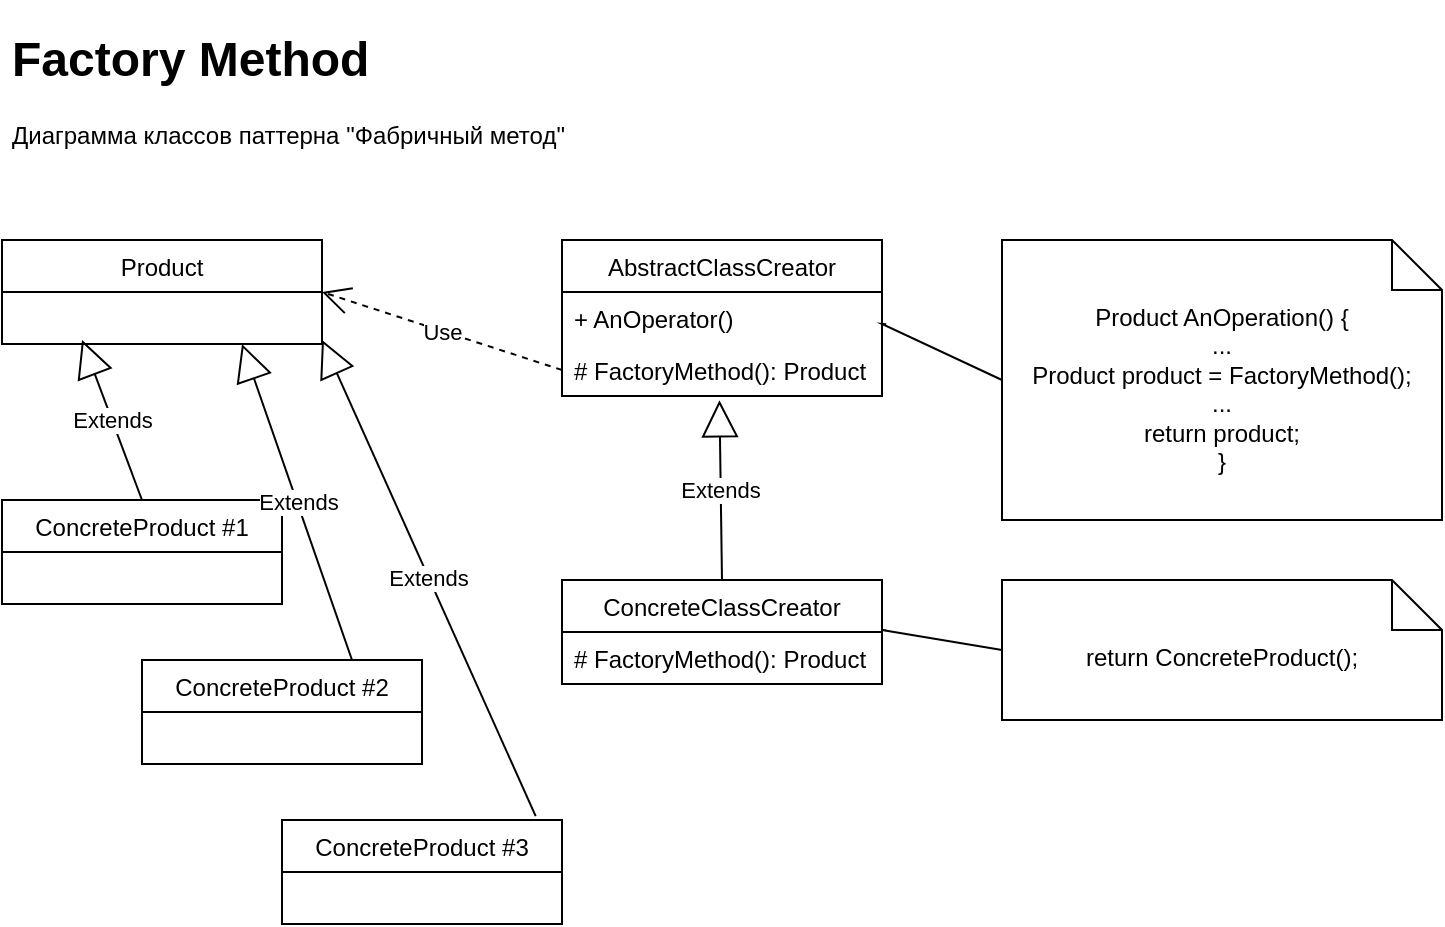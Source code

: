 <mxfile version="20.5.3" type="embed"><diagram id="j-mSVz4Y9RyfdG1uPcG9" name="Страница 1"><mxGraphModel dx="1503" dy="773" grid="1" gridSize="10" guides="1" tooltips="1" connect="1" arrows="1" fold="1" page="1" pageScale="1" pageWidth="827" pageHeight="1169" math="0" shadow="0"><root><mxCell id="0"/><mxCell id="1" parent="0"/><mxCell id="2" value="&lt;h1&gt;Factory Method&lt;/h1&gt;&lt;p&gt;Диаграмма классов паттерна &quot;Фабричный метод&quot;&lt;/p&gt;" style="text;html=1;strokeColor=none;fillColor=none;spacing=5;spacingTop=-20;whiteSpace=wrap;overflow=hidden;rounded=0;" parent="1" vertex="1"><mxGeometry x="40" y="40" width="320" height="80" as="geometry"/></mxCell><mxCell id="3" value="AbstractClassCreator" style="swimlane;fontStyle=0;childLayout=stackLayout;horizontal=1;startSize=26;fillColor=none;horizontalStack=0;resizeParent=1;resizeParentMax=0;resizeLast=0;collapsible=1;marginBottom=0;" parent="1" vertex="1"><mxGeometry x="320" y="150" width="160" height="78" as="geometry"/></mxCell><mxCell id="4" value="+ AnOperator()" style="text;strokeColor=none;fillColor=none;align=left;verticalAlign=top;spacingLeft=4;spacingRight=4;overflow=hidden;rotatable=0;points=[[0,0.5],[1,0.5]];portConstraint=eastwest;" parent="3" vertex="1"><mxGeometry y="26" width="160" height="26" as="geometry"/></mxCell><mxCell id="5" value="# FactoryMethod(): Product" style="text;strokeColor=none;fillColor=none;align=left;verticalAlign=top;spacingLeft=4;spacingRight=4;overflow=hidden;rotatable=0;points=[[0,0.5],[1,0.5]];portConstraint=eastwest;" parent="3" vertex="1"><mxGeometry y="52" width="160" height="26" as="geometry"/></mxCell><mxCell id="7" value="ConcreteClassCreator" style="swimlane;fontStyle=0;childLayout=stackLayout;horizontal=1;startSize=26;fillColor=none;horizontalStack=0;resizeParent=1;resizeParentMax=0;resizeLast=0;collapsible=1;marginBottom=0;" parent="1" vertex="1"><mxGeometry x="320" y="320" width="160" height="52" as="geometry"/></mxCell><mxCell id="10" value="# FactoryMethod(): Product" style="text;strokeColor=none;fillColor=none;align=left;verticalAlign=top;spacingLeft=4;spacingRight=4;overflow=hidden;rotatable=0;points=[[0,0.5],[1,0.5]];portConstraint=eastwest;" parent="7" vertex="1"><mxGeometry y="26" width="160" height="26" as="geometry"/></mxCell><mxCell id="11" value="Extends" style="endArrow=block;endSize=16;endFill=0;html=1;entryX=0.492;entryY=1.083;entryDx=0;entryDy=0;entryPerimeter=0;exitX=0.5;exitY=0;exitDx=0;exitDy=0;" parent="1" source="7" target="5" edge="1"><mxGeometry width="160" relative="1" as="geometry"><mxPoint x="360" y="310" as="sourcePoint"/><mxPoint x="360.96" y="256.002" as="targetPoint"/><Array as="points"/></mxGeometry></mxCell><mxCell id="12" value="Product AnOperation() {&lt;br&gt;...&lt;br&gt;Product product = FactoryMethod();&lt;br&gt;...&lt;br&gt;return product;&lt;br&gt;}" style="shape=note2;boundedLbl=1;whiteSpace=wrap;html=1;size=25;verticalAlign=top;align=center;" parent="1" vertex="1"><mxGeometry x="540" y="150" width="220" height="140" as="geometry"/></mxCell><mxCell id="29" value="return ConcreteProduct();" style="shape=note2;boundedLbl=1;whiteSpace=wrap;html=1;size=25;verticalAlign=top;align=center;" vertex="1" parent="1"><mxGeometry x="540" y="320" width="220" height="70" as="geometry"/></mxCell><mxCell id="31" value="" style="endArrow=none;html=1;rounded=0;exitX=1.013;exitY=-0.032;exitDx=0;exitDy=0;exitPerimeter=0;entryX=0;entryY=0.5;entryDx=0;entryDy=0;entryPerimeter=0;" edge="1" parent="1" source="10" target="29"><mxGeometry width="50" height="50" relative="1" as="geometry"><mxPoint x="820" y="410" as="sourcePoint"/><mxPoint x="870" y="360" as="targetPoint"/><Array as="points"><mxPoint x="480" y="345"/></Array></mxGeometry></mxCell><mxCell id="32" value="Product" style="swimlane;fontStyle=0;childLayout=stackLayout;horizontal=1;startSize=26;fillColor=none;horizontalStack=0;resizeParent=1;resizeParentMax=0;resizeLast=0;collapsible=1;marginBottom=0;" vertex="1" parent="1"><mxGeometry x="40" y="150" width="160" height="52" as="geometry"/></mxCell><mxCell id="37" value="Use" style="endArrow=open;endSize=12;dashed=1;html=1;rounded=0;exitX=0;exitY=0.5;exitDx=0;exitDy=0;entryX=1;entryY=0.5;entryDx=0;entryDy=0;" edge="1" parent="1" source="5" target="32"><mxGeometry width="160" relative="1" as="geometry"><mxPoint x="110" y="260" as="sourcePoint"/><mxPoint x="270" y="260" as="targetPoint"/></mxGeometry></mxCell><mxCell id="38" value="ConcreteProduct #1" style="swimlane;fontStyle=0;childLayout=stackLayout;horizontal=1;startSize=26;fillColor=none;horizontalStack=0;resizeParent=1;resizeParentMax=0;resizeLast=0;collapsible=1;marginBottom=0;" vertex="1" parent="1"><mxGeometry x="40" y="280" width="140" height="52" as="geometry"/></mxCell><mxCell id="39" value="Extends" style="endArrow=block;endSize=16;endFill=0;html=1;rounded=0;exitX=0.5;exitY=0;exitDx=0;exitDy=0;" edge="1" parent="1" source="38"><mxGeometry width="160" relative="1" as="geometry"><mxPoint x="120" y="370" as="sourcePoint"/><mxPoint x="80" y="200" as="targetPoint"/></mxGeometry></mxCell><mxCell id="40" value="ConcreteProduct #2" style="swimlane;fontStyle=0;childLayout=stackLayout;horizontal=1;startSize=26;fillColor=none;horizontalStack=0;resizeParent=1;resizeParentMax=0;resizeLast=0;collapsible=1;marginBottom=0;" vertex="1" parent="1"><mxGeometry x="110" y="360" width="140" height="52" as="geometry"/></mxCell><mxCell id="41" value="ConcreteProduct #3" style="swimlane;fontStyle=0;childLayout=stackLayout;horizontal=1;startSize=26;fillColor=none;horizontalStack=0;resizeParent=1;resizeParentMax=0;resizeLast=0;collapsible=1;marginBottom=0;" vertex="1" parent="1"><mxGeometry x="180" y="440" width="140" height="52" as="geometry"/></mxCell><mxCell id="42" value="Extends" style="endArrow=block;endSize=16;endFill=0;html=1;rounded=0;exitX=0.75;exitY=0;exitDx=0;exitDy=0;entryX=0.75;entryY=1;entryDx=0;entryDy=0;" edge="1" parent="1" source="40" target="32"><mxGeometry width="160" relative="1" as="geometry"><mxPoint x="240" y="360" as="sourcePoint"/><mxPoint x="190" y="200" as="targetPoint"/></mxGeometry></mxCell><mxCell id="44" value="Extends" style="endArrow=block;endSize=16;endFill=0;html=1;rounded=0;exitX=0.906;exitY=-0.038;exitDx=0;exitDy=0;exitPerimeter=0;" edge="1" parent="1" source="41"><mxGeometry width="160" relative="1" as="geometry"><mxPoint x="300" y="430" as="sourcePoint"/><mxPoint x="200" y="200" as="targetPoint"/></mxGeometry></mxCell><mxCell id="45" value="" style="endArrow=none;html=1;rounded=0;exitX=1.013;exitY=-0.032;exitDx=0;exitDy=0;exitPerimeter=0;entryX=0;entryY=0.5;entryDx=0;entryDy=0;entryPerimeter=0;" edge="1" parent="1" target="12"><mxGeometry width="50" height="50" relative="1" as="geometry"><mxPoint x="482.08" y="192.168" as="sourcePoint"/><mxPoint x="540" y="202" as="targetPoint"/><Array as="points"><mxPoint x="480" y="192"/></Array></mxGeometry></mxCell></root></mxGraphModel></diagram></mxfile>